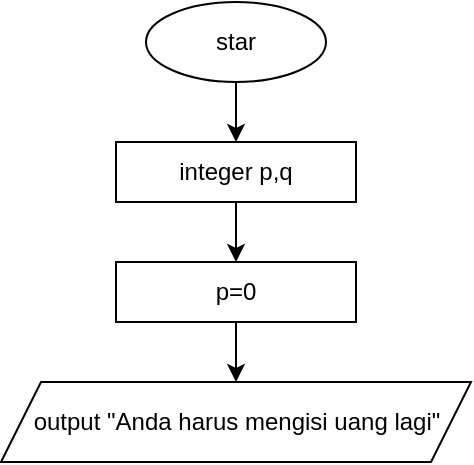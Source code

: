 <mxfile>
    <diagram id="rhSHPV2xaU6qeTQ1OkY4" name="Page-1">
        <mxGraphModel dx="650" dy="272" grid="1" gridSize="10" guides="1" tooltips="1" connect="1" arrows="1" fold="1" page="1" pageScale="1" pageWidth="850" pageHeight="1100" math="0" shadow="0">
            <root>
                <mxCell id="0"/>
                <mxCell id="1" parent="0"/>
                <mxCell id="4" value="" style="edgeStyle=none;html=1;" edge="1" parent="1" source="2" target="3">
                    <mxGeometry relative="1" as="geometry"/>
                </mxCell>
                <mxCell id="2" value="star" style="ellipse;whiteSpace=wrap;html=1;" vertex="1" parent="1">
                    <mxGeometry x="270" y="10" width="90" height="40" as="geometry"/>
                </mxCell>
                <mxCell id="6" value="" style="edgeStyle=none;html=1;" edge="1" parent="1" source="3" target="5">
                    <mxGeometry relative="1" as="geometry"/>
                </mxCell>
                <mxCell id="3" value="integer p,q" style="whiteSpace=wrap;html=1;" vertex="1" parent="1">
                    <mxGeometry x="255" y="80" width="120" height="30" as="geometry"/>
                </mxCell>
                <mxCell id="8" value="" style="edgeStyle=none;html=1;" edge="1" parent="1" source="5" target="7">
                    <mxGeometry relative="1" as="geometry"/>
                </mxCell>
                <mxCell id="5" value="p=0" style="whiteSpace=wrap;html=1;" vertex="1" parent="1">
                    <mxGeometry x="255" y="140" width="120" height="30" as="geometry"/>
                </mxCell>
                <mxCell id="7" value="output &quot;Anda harus mengisi uang lagi&quot;" style="shape=parallelogram;perimeter=parallelogramPerimeter;whiteSpace=wrap;html=1;fixedSize=1;" vertex="1" parent="1">
                    <mxGeometry x="197.5" y="200" width="235" height="40" as="geometry"/>
                </mxCell>
            </root>
        </mxGraphModel>
    </diagram>
</mxfile>